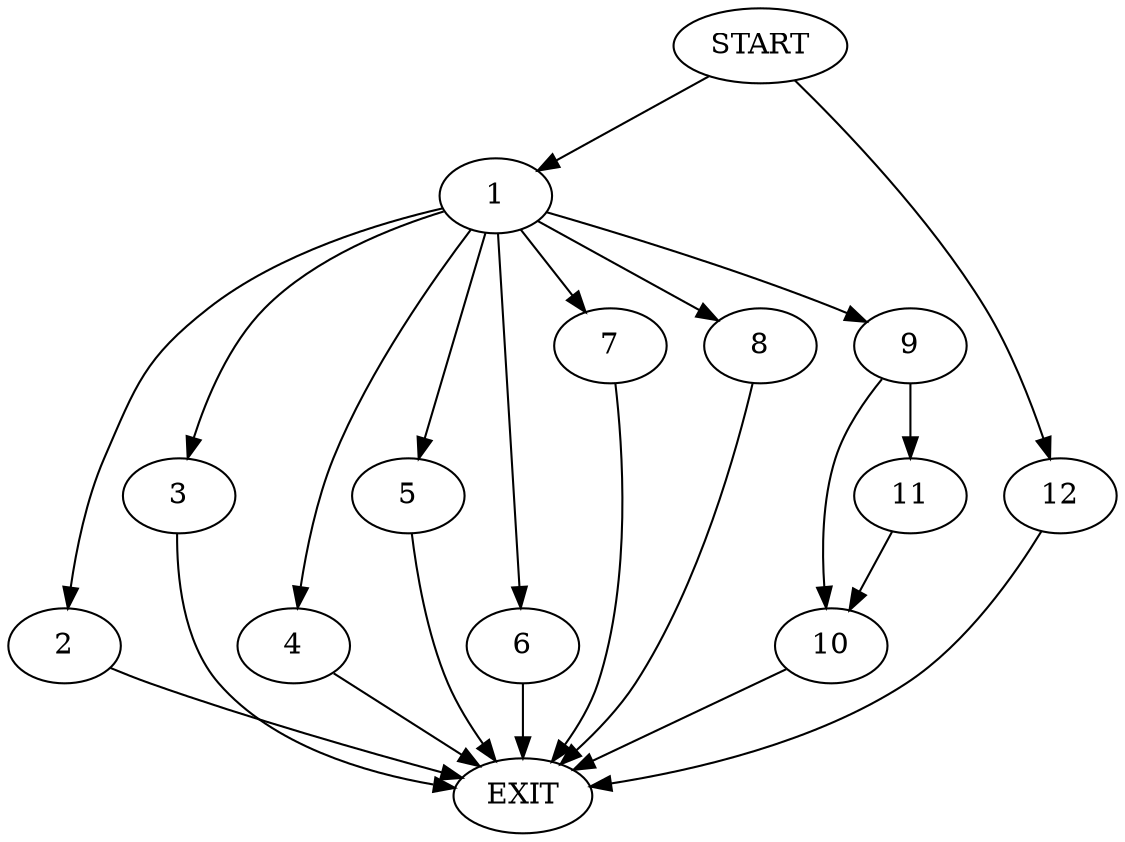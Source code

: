 digraph {
0 [label="START"]
13 [label="EXIT"]
0 -> 1
1 -> 2
1 -> 3
1 -> 4
1 -> 5
1 -> 6
1 -> 7
1 -> 8
1 -> 9
2 -> 13
5 -> 13
7 -> 13
6 -> 13
4 -> 13
3 -> 13
8 -> 13
9 -> 10
9 -> 11
11 -> 10
10 -> 13
0 -> 12
12 -> 13
}
